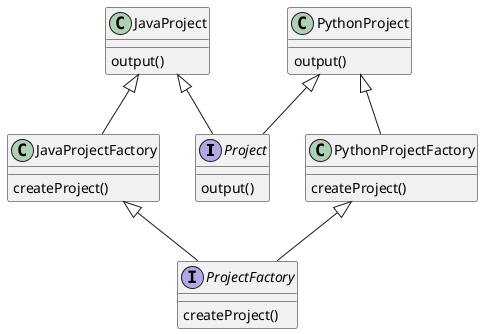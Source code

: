 @startuml
interface Project {
    output()
}

interface ProjectFactory{
    createProject()
}
class JavaProjectFactory {
    createProject()
}
class PythonProjectFactory {
    createProject()
}

class JavaProject {
    output()
}
class PythonProject {
    output()
}

JavaProject <|-- Project
PythonProject <|-- Project

JavaProjectFactory <|-- ProjectFactory
PythonProjectFactory <|-- ProjectFactory

JavaProject <|-- JavaProjectFactory
PythonProject <|-- PythonProjectFactory
@enduml